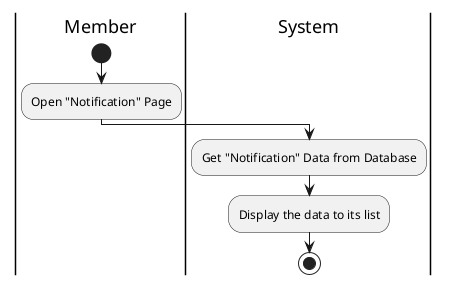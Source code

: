 @startuml GetNotification

skinparam ConditionEndStyle hline
skinparam conditionStyle diamond
skinparam Monochrome true
skinparam Shadowing false

|Member|
start
:Open "Notification" Page;

|System|
:Get "Notification" Data from Database;
:Display the data to its list;
stop

@enduml